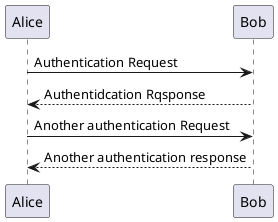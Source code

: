 ' 기본 예제
@startuml
Alice -> Bob : Authentication Request
Bob --> Alice : Authentidcation Rqsponse

Alice -> Bob : Another authentication Request
Alice <-- Bob : Another authentication response
@enduml